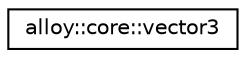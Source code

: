 digraph "Graphical Class Hierarchy"
{
  edge [fontname="Helvetica",fontsize="10",labelfontname="Helvetica",labelfontsize="10"];
  node [fontname="Helvetica",fontsize="10",shape=record];
  rankdir="LR";
  Node1 [label="alloy::core::vector3",height=0.2,width=0.4,color="black", fillcolor="white", style="filled",URL="$d3/ded/classalloy_1_1core_1_1vector3.html",tooltip="This object represents a 3-component vector in linear algebra. "];
}
